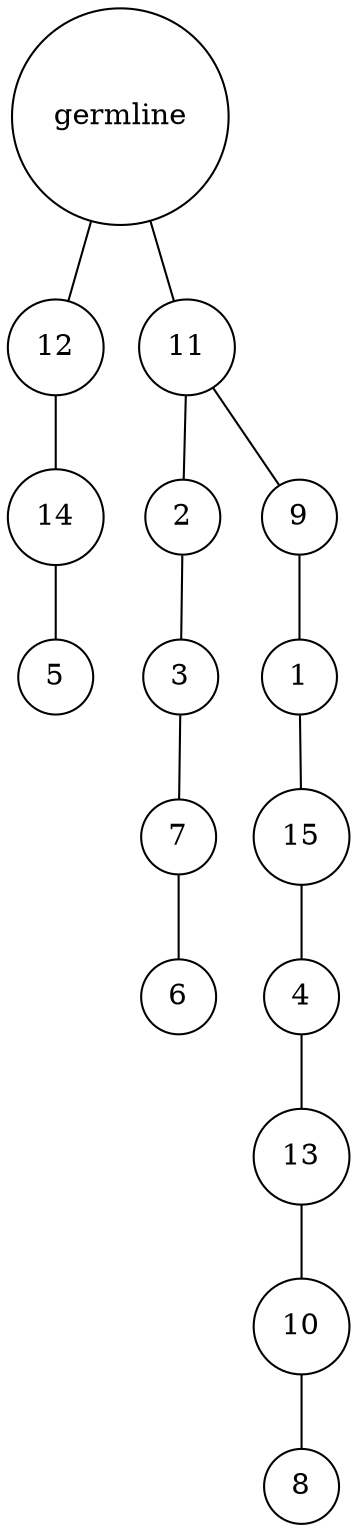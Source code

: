 graph {
	rankdir=UD;
	splines=line;
	node [shape=circle]
	"0x7ff1fdf60ee0" [label="germline"];
	"0x7ff1fdf60f10" [label="12"];
	"0x7ff1fdf60ee0" -- "0x7ff1fdf60f10" ;
	"0x7ff1fdf60f40" [label="14"];
	"0x7ff1fdf60f10" -- "0x7ff1fdf60f40" ;
	"0x7ff1fdf60f70" [label="5"];
	"0x7ff1fdf60f40" -- "0x7ff1fdf60f70" ;
	"0x7ff1fdf60fa0" [label="11"];
	"0x7ff1fdf60ee0" -- "0x7ff1fdf60fa0" ;
	"0x7ff1fdf60fd0" [label="2"];
	"0x7ff1fdf60fa0" -- "0x7ff1fdf60fd0" ;
	"0x7ff228a87040" [label="3"];
	"0x7ff1fdf60fd0" -- "0x7ff228a87040" ;
	"0x7ff228a87070" [label="7"];
	"0x7ff228a87040" -- "0x7ff228a87070" ;
	"0x7ff228a870a0" [label="6"];
	"0x7ff228a87070" -- "0x7ff228a870a0" ;
	"0x7ff228a870d0" [label="9"];
	"0x7ff1fdf60fa0" -- "0x7ff228a870d0" ;
	"0x7ff228a87100" [label="1"];
	"0x7ff228a870d0" -- "0x7ff228a87100" ;
	"0x7ff228a87130" [label="15"];
	"0x7ff228a87100" -- "0x7ff228a87130" ;
	"0x7ff228a87160" [label="4"];
	"0x7ff228a87130" -- "0x7ff228a87160" ;
	"0x7ff228a87190" [label="13"];
	"0x7ff228a87160" -- "0x7ff228a87190" ;
	"0x7ff228a871c0" [label="10"];
	"0x7ff228a87190" -- "0x7ff228a871c0" ;
	"0x7ff228a871f0" [label="8"];
	"0x7ff228a871c0" -- "0x7ff228a871f0" ;
}
